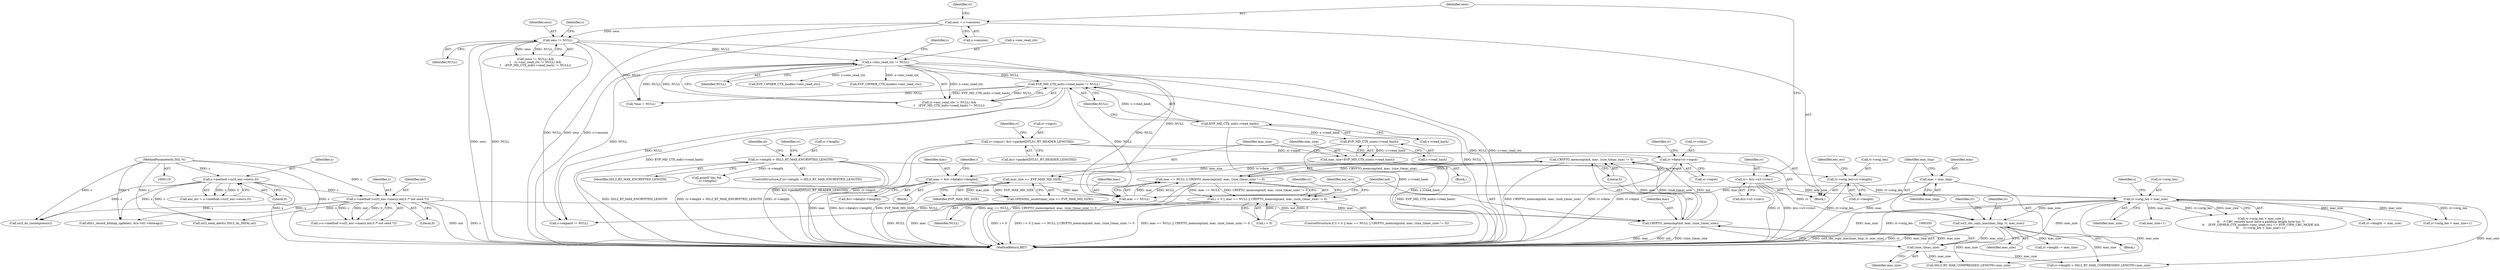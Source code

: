 digraph "0_openssl_103b171d8fc282ef435f8de9afbf7782e312961f_2@API" {
"1000350" [label="(Call,CRYPTO_memcmp(md, mac, (size_t)mac_size) != 0)"];
"1000351" [label="(Call,CRYPTO_memcmp(md, mac, (size_t)mac_size))"];
"1000337" [label="(Call,s->method->ssl3_enc->mac(s,md,0 /* not send */))"];
"1000182" [label="(Call,s->method->ssl3_enc->enc(s,0))"];
"1000120" [label="(MethodParameterIn,SSL *s)"];
"1000347" [label="(Call,mac == NULL)"];
"1000325" [label="(Call,mac = &rr->data[rr->length])"];
"1000166" [label="(Call,rr->data=rr->input)"];
"1000142" [label="(Call,rr->input= &(s->packet[DTLS1_RT_HEADER_LENGTH]))"];
"1000306" [label="(Call,mac = mac_tmp)"];
"1000238" [label="(Call,sess != NULL)"];
"1000137" [label="(Call,sess = s->session)"];
"1000247" [label="(Call,EVP_MD_CTX_md(s->read_hash) != NULL)"];
"1000248" [label="(Call,EVP_MD_CTX_md(s->read_hash))"];
"1000242" [label="(Call,s->enc_read_ctx != NULL)"];
"1000354" [label="(Call,(size_t)mac_size)"];
"1000271" [label="(Call,rr->orig_len < mac_size)"];
"1000173" [label="(Call,rr->orig_len=rr->length)"];
"1000153" [label="(Call,rr->length > SSL3_RT_MAX_ENCRYPTED_LENGTH)"];
"1000266" [label="(Call,mac_size <= EVP_MAX_MD_SIZE)"];
"1000259" [label="(Call,mac_size=EVP_MD_CTX_size(s->read_hash))"];
"1000261" [label="(Call,EVP_MD_CTX_size(s->read_hash))"];
"1000309" [label="(Call,ssl3_cbc_copy_mac(mac_tmp, rr, mac_size))"];
"1000129" [label="(Call,rr= &(s->s3->rrec))"];
"1000346" [label="(Call,mac == NULL || CRYPTO_memcmp(md, mac, (size_t)mac_size) != 0)"];
"1000342" [label="(Call,i < 0 || mac == NULL || CRYPTO_memcmp(md, mac, (size_t)mac_size) != 0)"];
"1000283" [label="(Call,rr->orig_len < mac_size+1)"];
"1000465" [label="(MethodReturn,RET)"];
"1000177" [label="(Call,rr->length)"];
"1000241" [label="(Call,(s->enc_read_ctx != NULL) &&\n\t    (EVP_MD_CTX_md(s->read_hash) != NULL))"];
"1000275" [label="(Identifier,mac_size)"];
"1000359" [label="(Identifier,enc_err)"];
"1000137" [label="(Call,sess = s->session)"];
"1000252" [label="(Identifier,NULL)"];
"1000367" [label="(Call,SSL3_RT_MAX_COMPRESSED_LENGTH+mac_size)"];
"1000458" [label="(Call,ssl3_send_alert(s,SSL3_AL_FATAL,al))"];
"1000166" [label="(Call,rr->data=rr->input)"];
"1000357" [label="(Literal,0)"];
"1000335" [label="(Call,i=s->method->ssl3_enc->mac(s,md,0 /* not send */))"];
"1000250" [label="(Identifier,s)"];
"1000272" [label="(Call,rr->orig_len)"];
"1000129" [label="(Call,rr= &(s->s3->rrec))"];
"1000183" [label="(Identifier,s)"];
"1000201" [label="(Call,printf(\"dec %d\n\",rr->length))"];
"1000139" [label="(Call,s->session)"];
"1000260" [label="(Identifier,mac_size)"];
"1000175" [label="(Identifier,rr)"];
"1000180" [label="(Call,enc_err = s->method->ssl3_enc->enc(s,0))"];
"1000312" [label="(Identifier,mac_size)"];
"1000268" [label="(Identifier,EVP_MAX_MD_SIZE)"];
"1000325" [label="(Call,mac = &rr->data[rr->length])"];
"1000308" [label="(Identifier,mac_tmp)"];
"1000246" [label="(Identifier,NULL)"];
"1000181" [label="(Identifier,enc_err)"];
"1000131" [label="(Call,&(s->s3->rrec))"];
"1000270" [label="(Call,rr->orig_len < mac_size ||\n\t\t    /* CBC records must have a padding length byte too. */\n\t\t    (EVP_CIPHER_CTX_mode(s->enc_read_ctx) == EVP_CIPH_CBC_MODE &&\n\t\t     rr->orig_len < mac_size+1))"];
"1000339" [label="(Identifier,md)"];
"1000173" [label="(Call,rr->orig_len=rr->length)"];
"1000336" [label="(Identifier,i)"];
"1000265" [label="(Call,OPENSSL_assert(mac_size <= EVP_MAX_MD_SIZE))"];
"1000168" [label="(Identifier,rr)"];
"1000152" [label="(ControlStructure,if (rr->length > SSL3_RT_MAX_ENCRYPTED_LENGTH))"];
"1000253" [label="(Block,)"];
"1000120" [label="(MethodParameterIn,SSL *s)"];
"1000261" [label="(Call,EVP_MD_CTX_size(s->read_hash))"];
"1000327" [label="(Call,&rr->data[rr->length])"];
"1000138" [label="(Identifier,sess)"];
"1000157" [label="(Identifier,SSL3_RT_MAX_ENCRYPTED_LENGTH)"];
"1000341" [label="(ControlStructure,if (i < 0 || mac == NULL || CRYPTO_memcmp(md, mac, (size_t)mac_size) != 0))"];
"1000144" [label="(Identifier,rr)"];
"1000259" [label="(Call,mac_size=EVP_MD_CTX_size(s->read_hash))"];
"1000306" [label="(Call,mac = mac_tmp)"];
"1000352" [label="(Identifier,md)"];
"1000242" [label="(Call,s->enc_read_ctx != NULL)"];
"1000326" [label="(Identifier,mac)"];
"1000153" [label="(Call,rr->length > SSL3_RT_MAX_ENCRYPTED_LENGTH)"];
"1000350" [label="(Call,CRYPTO_memcmp(md, mac, (size_t)mac_size) != 0)"];
"1000300" [label="(Call,EVP_CIPHER_CTX_mode(s->enc_read_ctx))"];
"1000287" [label="(Call,mac_size+1)"];
"1000154" [label="(Call,rr->length)"];
"1000305" [label="(Block,)"];
"1000143" [label="(Call,rr->input)"];
"1000267" [label="(Identifier,mac_size)"];
"1000184" [label="(Literal,0)"];
"1000309" [label="(Call,ssl3_cbc_copy_mac(mac_tmp, rr, mac_size))"];
"1000343" [label="(Call,i < 0)"];
"1000342" [label="(Call,i < 0 || mac == NULL || CRYPTO_memcmp(md, mac, (size_t)mac_size) != 0)"];
"1000155" [label="(Identifier,rr)"];
"1000337" [label="(Call,s->method->ssl3_enc->mac(s,md,0 /* not send */))"];
"1000447" [label="(Call,dtls1_record_bitmap_update(s, &(s->d1->bitmap)))"];
"1000142" [label="(Call,rr->input= &(s->packet[DTLS1_RT_HEADER_LENGTH]))"];
"1000266" [label="(Call,mac_size <= EVP_MAX_MD_SIZE)"];
"1000240" [label="(Identifier,NULL)"];
"1000315" [label="(Identifier,rr)"];
"1000248" [label="(Call,EVP_MD_CTX_md(s->read_hash))"];
"1000244" [label="(Identifier,s)"];
"1000363" [label="(Call,rr->length > SSL3_RT_MAX_COMPRESSED_LENGTH+mac_size)"];
"1000170" [label="(Call,rr->input)"];
"1000146" [label="(Call,&(s->packet[DTLS1_RT_HEADER_LENGTH]))"];
"1000351" [label="(Call,CRYPTO_memcmp(md, mac, (size_t)mac_size))"];
"1000121" [label="(Block,)"];
"1000346" [label="(Call,mac == NULL || CRYPTO_memcmp(md, mac, (size_t)mac_size) != 0)"];
"1000349" [label="(Identifier,NULL)"];
"1000271" [label="(Call,rr->orig_len < mac_size)"];
"1000238" [label="(Call,sess != NULL)"];
"1000365" [label="(Identifier,rr)"];
"1000391" [label="(Call,s->expand != NULL)"];
"1000320" [label="(Call,rr->length -= mac_size)"];
"1000347" [label="(Call,mac == NULL)"];
"1000262" [label="(Call,s->read_hash)"];
"1000255" [label="(Call,*mac = NULL)"];
"1000338" [label="(Identifier,s)"];
"1000239" [label="(Identifier,sess)"];
"1000280" [label="(Identifier,s)"];
"1000348" [label="(Identifier,mac)"];
"1000313" [label="(Call,rr->length -= mac_size)"];
"1000247" [label="(Call,EVP_MD_CTX_md(s->read_hash) != NULL)"];
"1000354" [label="(Call,(size_t)mac_size)"];
"1000182" [label="(Call,s->method->ssl3_enc->enc(s,0))"];
"1000174" [label="(Call,rr->orig_len)"];
"1000311" [label="(Identifier,rr)"];
"1000130" [label="(Identifier,rr)"];
"1000249" [label="(Call,s->read_hash)"];
"1000413" [label="(Call,ssl3_do_uncompress(s))"];
"1000356" [label="(Identifier,mac_size)"];
"1000237" [label="(Call,(sess != NULL) &&\n\t    (s->enc_read_ctx != NULL) &&\n\t    (EVP_MD_CTX_md(s->read_hash) != NULL))"];
"1000319" [label="(Block,)"];
"1000243" [label="(Call,s->enc_read_ctx)"];
"1000340" [label="(Literal,0)"];
"1000278" [label="(Call,EVP_CIPHER_CTX_mode(s->enc_read_ctx))"];
"1000353" [label="(Identifier,mac)"];
"1000307" [label="(Identifier,mac)"];
"1000160" [label="(Identifier,al)"];
"1000167" [label="(Call,rr->data)"];
"1000310" [label="(Identifier,mac_tmp)"];
"1000350" -> "1000346"  [label="AST: "];
"1000350" -> "1000357"  [label="CFG: "];
"1000351" -> "1000350"  [label="AST: "];
"1000357" -> "1000350"  [label="AST: "];
"1000346" -> "1000350"  [label="CFG: "];
"1000350" -> "1000465"  [label="DDG: CRYPTO_memcmp(md, mac, (size_t)mac_size)"];
"1000350" -> "1000346"  [label="DDG: CRYPTO_memcmp(md, mac, (size_t)mac_size)"];
"1000350" -> "1000346"  [label="DDG: 0"];
"1000351" -> "1000350"  [label="DDG: md"];
"1000351" -> "1000350"  [label="DDG: mac"];
"1000351" -> "1000350"  [label="DDG: (size_t)mac_size"];
"1000351" -> "1000354"  [label="CFG: "];
"1000352" -> "1000351"  [label="AST: "];
"1000353" -> "1000351"  [label="AST: "];
"1000354" -> "1000351"  [label="AST: "];
"1000357" -> "1000351"  [label="CFG: "];
"1000351" -> "1000465"  [label="DDG: mac"];
"1000351" -> "1000465"  [label="DDG: md"];
"1000351" -> "1000465"  [label="DDG: (size_t)mac_size"];
"1000337" -> "1000351"  [label="DDG: md"];
"1000347" -> "1000351"  [label="DDG: mac"];
"1000354" -> "1000351"  [label="DDG: mac_size"];
"1000337" -> "1000335"  [label="AST: "];
"1000337" -> "1000340"  [label="CFG: "];
"1000338" -> "1000337"  [label="AST: "];
"1000339" -> "1000337"  [label="AST: "];
"1000340" -> "1000337"  [label="AST: "];
"1000335" -> "1000337"  [label="CFG: "];
"1000337" -> "1000465"  [label="DDG: md"];
"1000337" -> "1000465"  [label="DDG: s"];
"1000337" -> "1000335"  [label="DDG: s"];
"1000337" -> "1000335"  [label="DDG: md"];
"1000337" -> "1000335"  [label="DDG: 0"];
"1000182" -> "1000337"  [label="DDG: s"];
"1000120" -> "1000337"  [label="DDG: s"];
"1000337" -> "1000413"  [label="DDG: s"];
"1000337" -> "1000447"  [label="DDG: s"];
"1000337" -> "1000458"  [label="DDG: s"];
"1000182" -> "1000180"  [label="AST: "];
"1000182" -> "1000184"  [label="CFG: "];
"1000183" -> "1000182"  [label="AST: "];
"1000184" -> "1000182"  [label="AST: "];
"1000180" -> "1000182"  [label="CFG: "];
"1000182" -> "1000465"  [label="DDG: s"];
"1000182" -> "1000180"  [label="DDG: s"];
"1000182" -> "1000180"  [label="DDG: 0"];
"1000120" -> "1000182"  [label="DDG: s"];
"1000182" -> "1000413"  [label="DDG: s"];
"1000182" -> "1000447"  [label="DDG: s"];
"1000182" -> "1000458"  [label="DDG: s"];
"1000120" -> "1000119"  [label="AST: "];
"1000120" -> "1000465"  [label="DDG: s"];
"1000120" -> "1000413"  [label="DDG: s"];
"1000120" -> "1000447"  [label="DDG: s"];
"1000120" -> "1000458"  [label="DDG: s"];
"1000347" -> "1000346"  [label="AST: "];
"1000347" -> "1000349"  [label="CFG: "];
"1000348" -> "1000347"  [label="AST: "];
"1000349" -> "1000347"  [label="AST: "];
"1000352" -> "1000347"  [label="CFG: "];
"1000346" -> "1000347"  [label="CFG: "];
"1000347" -> "1000465"  [label="DDG: NULL"];
"1000347" -> "1000465"  [label="DDG: mac"];
"1000347" -> "1000346"  [label="DDG: mac"];
"1000347" -> "1000346"  [label="DDG: NULL"];
"1000325" -> "1000347"  [label="DDG: mac"];
"1000306" -> "1000347"  [label="DDG: mac"];
"1000238" -> "1000347"  [label="DDG: NULL"];
"1000247" -> "1000347"  [label="DDG: NULL"];
"1000242" -> "1000347"  [label="DDG: NULL"];
"1000347" -> "1000391"  [label="DDG: NULL"];
"1000325" -> "1000319"  [label="AST: "];
"1000325" -> "1000327"  [label="CFG: "];
"1000326" -> "1000325"  [label="AST: "];
"1000327" -> "1000325"  [label="AST: "];
"1000336" -> "1000325"  [label="CFG: "];
"1000325" -> "1000465"  [label="DDG: mac"];
"1000325" -> "1000465"  [label="DDG: &rr->data[rr->length]"];
"1000166" -> "1000325"  [label="DDG: rr->data"];
"1000166" -> "1000121"  [label="AST: "];
"1000166" -> "1000170"  [label="CFG: "];
"1000167" -> "1000166"  [label="AST: "];
"1000170" -> "1000166"  [label="AST: "];
"1000175" -> "1000166"  [label="CFG: "];
"1000166" -> "1000465"  [label="DDG: rr->data"];
"1000166" -> "1000465"  [label="DDG: rr->input"];
"1000142" -> "1000166"  [label="DDG: rr->input"];
"1000142" -> "1000121"  [label="AST: "];
"1000142" -> "1000146"  [label="CFG: "];
"1000143" -> "1000142"  [label="AST: "];
"1000146" -> "1000142"  [label="AST: "];
"1000155" -> "1000142"  [label="CFG: "];
"1000142" -> "1000465"  [label="DDG: rr->input"];
"1000142" -> "1000465"  [label="DDG: &(s->packet[DTLS1_RT_HEADER_LENGTH])"];
"1000306" -> "1000305"  [label="AST: "];
"1000306" -> "1000308"  [label="CFG: "];
"1000307" -> "1000306"  [label="AST: "];
"1000308" -> "1000306"  [label="AST: "];
"1000310" -> "1000306"  [label="CFG: "];
"1000306" -> "1000465"  [label="DDG: mac"];
"1000238" -> "1000237"  [label="AST: "];
"1000238" -> "1000240"  [label="CFG: "];
"1000239" -> "1000238"  [label="AST: "];
"1000240" -> "1000238"  [label="AST: "];
"1000244" -> "1000238"  [label="CFG: "];
"1000237" -> "1000238"  [label="CFG: "];
"1000238" -> "1000465"  [label="DDG: sess"];
"1000238" -> "1000465"  [label="DDG: NULL"];
"1000238" -> "1000237"  [label="DDG: sess"];
"1000238" -> "1000237"  [label="DDG: NULL"];
"1000137" -> "1000238"  [label="DDG: sess"];
"1000238" -> "1000242"  [label="DDG: NULL"];
"1000238" -> "1000255"  [label="DDG: NULL"];
"1000238" -> "1000391"  [label="DDG: NULL"];
"1000137" -> "1000121"  [label="AST: "];
"1000137" -> "1000139"  [label="CFG: "];
"1000138" -> "1000137"  [label="AST: "];
"1000139" -> "1000137"  [label="AST: "];
"1000144" -> "1000137"  [label="CFG: "];
"1000137" -> "1000465"  [label="DDG: s->session"];
"1000137" -> "1000465"  [label="DDG: sess"];
"1000247" -> "1000241"  [label="AST: "];
"1000247" -> "1000252"  [label="CFG: "];
"1000248" -> "1000247"  [label="AST: "];
"1000252" -> "1000247"  [label="AST: "];
"1000241" -> "1000247"  [label="CFG: "];
"1000247" -> "1000465"  [label="DDG: EVP_MD_CTX_md(s->read_hash)"];
"1000247" -> "1000465"  [label="DDG: NULL"];
"1000247" -> "1000241"  [label="DDG: EVP_MD_CTX_md(s->read_hash)"];
"1000247" -> "1000241"  [label="DDG: NULL"];
"1000248" -> "1000247"  [label="DDG: s->read_hash"];
"1000242" -> "1000247"  [label="DDG: NULL"];
"1000247" -> "1000255"  [label="DDG: NULL"];
"1000247" -> "1000391"  [label="DDG: NULL"];
"1000248" -> "1000249"  [label="CFG: "];
"1000249" -> "1000248"  [label="AST: "];
"1000252" -> "1000248"  [label="CFG: "];
"1000248" -> "1000465"  [label="DDG: s->read_hash"];
"1000248" -> "1000261"  [label="DDG: s->read_hash"];
"1000242" -> "1000241"  [label="AST: "];
"1000242" -> "1000246"  [label="CFG: "];
"1000243" -> "1000242"  [label="AST: "];
"1000246" -> "1000242"  [label="AST: "];
"1000250" -> "1000242"  [label="CFG: "];
"1000241" -> "1000242"  [label="CFG: "];
"1000242" -> "1000465"  [label="DDG: NULL"];
"1000242" -> "1000465"  [label="DDG: s->enc_read_ctx"];
"1000242" -> "1000241"  [label="DDG: s->enc_read_ctx"];
"1000242" -> "1000241"  [label="DDG: NULL"];
"1000242" -> "1000255"  [label="DDG: NULL"];
"1000242" -> "1000278"  [label="DDG: s->enc_read_ctx"];
"1000242" -> "1000300"  [label="DDG: s->enc_read_ctx"];
"1000242" -> "1000391"  [label="DDG: NULL"];
"1000354" -> "1000356"  [label="CFG: "];
"1000355" -> "1000354"  [label="AST: "];
"1000356" -> "1000354"  [label="AST: "];
"1000271" -> "1000354"  [label="DDG: mac_size"];
"1000309" -> "1000354"  [label="DDG: mac_size"];
"1000354" -> "1000363"  [label="DDG: mac_size"];
"1000354" -> "1000367"  [label="DDG: mac_size"];
"1000271" -> "1000270"  [label="AST: "];
"1000271" -> "1000275"  [label="CFG: "];
"1000272" -> "1000271"  [label="AST: "];
"1000275" -> "1000271"  [label="AST: "];
"1000280" -> "1000271"  [label="CFG: "];
"1000270" -> "1000271"  [label="CFG: "];
"1000271" -> "1000465"  [label="DDG: mac_size"];
"1000271" -> "1000465"  [label="DDG: rr->orig_len"];
"1000271" -> "1000270"  [label="DDG: rr->orig_len"];
"1000271" -> "1000270"  [label="DDG: mac_size"];
"1000173" -> "1000271"  [label="DDG: rr->orig_len"];
"1000266" -> "1000271"  [label="DDG: mac_size"];
"1000271" -> "1000283"  [label="DDG: rr->orig_len"];
"1000271" -> "1000283"  [label="DDG: mac_size"];
"1000271" -> "1000287"  [label="DDG: mac_size"];
"1000271" -> "1000309"  [label="DDG: mac_size"];
"1000271" -> "1000320"  [label="DDG: mac_size"];
"1000271" -> "1000363"  [label="DDG: mac_size"];
"1000271" -> "1000367"  [label="DDG: mac_size"];
"1000173" -> "1000121"  [label="AST: "];
"1000173" -> "1000177"  [label="CFG: "];
"1000174" -> "1000173"  [label="AST: "];
"1000177" -> "1000173"  [label="AST: "];
"1000181" -> "1000173"  [label="CFG: "];
"1000173" -> "1000465"  [label="DDG: rr->orig_len"];
"1000153" -> "1000173"  [label="DDG: rr->length"];
"1000153" -> "1000152"  [label="AST: "];
"1000153" -> "1000157"  [label="CFG: "];
"1000154" -> "1000153"  [label="AST: "];
"1000157" -> "1000153"  [label="AST: "];
"1000160" -> "1000153"  [label="CFG: "];
"1000168" -> "1000153"  [label="CFG: "];
"1000153" -> "1000465"  [label="DDG: SSL3_RT_MAX_ENCRYPTED_LENGTH"];
"1000153" -> "1000465"  [label="DDG: rr->length > SSL3_RT_MAX_ENCRYPTED_LENGTH"];
"1000153" -> "1000465"  [label="DDG: rr->length"];
"1000153" -> "1000201"  [label="DDG: rr->length"];
"1000266" -> "1000265"  [label="AST: "];
"1000266" -> "1000268"  [label="CFG: "];
"1000267" -> "1000266"  [label="AST: "];
"1000268" -> "1000266"  [label="AST: "];
"1000265" -> "1000266"  [label="CFG: "];
"1000266" -> "1000465"  [label="DDG: EVP_MAX_MD_SIZE"];
"1000266" -> "1000265"  [label="DDG: mac_size"];
"1000266" -> "1000265"  [label="DDG: EVP_MAX_MD_SIZE"];
"1000259" -> "1000266"  [label="DDG: mac_size"];
"1000259" -> "1000253"  [label="AST: "];
"1000259" -> "1000261"  [label="CFG: "];
"1000260" -> "1000259"  [label="AST: "];
"1000261" -> "1000259"  [label="AST: "];
"1000267" -> "1000259"  [label="CFG: "];
"1000259" -> "1000465"  [label="DDG: EVP_MD_CTX_size(s->read_hash)"];
"1000261" -> "1000259"  [label="DDG: s->read_hash"];
"1000261" -> "1000262"  [label="CFG: "];
"1000262" -> "1000261"  [label="AST: "];
"1000261" -> "1000465"  [label="DDG: s->read_hash"];
"1000309" -> "1000305"  [label="AST: "];
"1000309" -> "1000312"  [label="CFG: "];
"1000310" -> "1000309"  [label="AST: "];
"1000311" -> "1000309"  [label="AST: "];
"1000312" -> "1000309"  [label="AST: "];
"1000315" -> "1000309"  [label="CFG: "];
"1000309" -> "1000465"  [label="DDG: mac_tmp"];
"1000309" -> "1000465"  [label="DDG: ssl3_cbc_copy_mac(mac_tmp, rr, mac_size)"];
"1000309" -> "1000465"  [label="DDG: rr"];
"1000129" -> "1000309"  [label="DDG: rr"];
"1000309" -> "1000313"  [label="DDG: mac_size"];
"1000309" -> "1000363"  [label="DDG: mac_size"];
"1000309" -> "1000367"  [label="DDG: mac_size"];
"1000129" -> "1000121"  [label="AST: "];
"1000129" -> "1000131"  [label="CFG: "];
"1000130" -> "1000129"  [label="AST: "];
"1000131" -> "1000129"  [label="AST: "];
"1000138" -> "1000129"  [label="CFG: "];
"1000129" -> "1000465"  [label="DDG: rr"];
"1000129" -> "1000465"  [label="DDG: &(s->s3->rrec)"];
"1000346" -> "1000342"  [label="AST: "];
"1000342" -> "1000346"  [label="CFG: "];
"1000346" -> "1000465"  [label="DDG: mac == NULL"];
"1000346" -> "1000465"  [label="DDG: CRYPTO_memcmp(md, mac, (size_t)mac_size) != 0"];
"1000346" -> "1000342"  [label="DDG: mac == NULL"];
"1000346" -> "1000342"  [label="DDG: CRYPTO_memcmp(md, mac, (size_t)mac_size) != 0"];
"1000342" -> "1000341"  [label="AST: "];
"1000342" -> "1000343"  [label="CFG: "];
"1000343" -> "1000342"  [label="AST: "];
"1000359" -> "1000342"  [label="CFG: "];
"1000365" -> "1000342"  [label="CFG: "];
"1000342" -> "1000465"  [label="DDG: i < 0"];
"1000342" -> "1000465"  [label="DDG: i < 0 || mac == NULL || CRYPTO_memcmp(md, mac, (size_t)mac_size) != 0"];
"1000342" -> "1000465"  [label="DDG: mac == NULL || CRYPTO_memcmp(md, mac, (size_t)mac_size) != 0"];
"1000343" -> "1000342"  [label="DDG: i"];
"1000343" -> "1000342"  [label="DDG: 0"];
}
